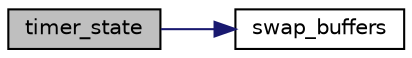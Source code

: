 digraph "timer_state"
{
 // LATEX_PDF_SIZE
  edge [fontname="Helvetica",fontsize="10",labelfontname="Helvetica",labelfontsize="10"];
  node [fontname="Helvetica",fontsize="10",shape=record];
  rankdir="LR";
  Node1 [label="timer_state",height=0.2,width=0.4,color="black", fillcolor="grey75", style="filled", fontcolor="black",tooltip="Handles timer events and updates the game state accordingly."];
  Node1 -> Node2 [color="midnightblue",fontsize="10",style="solid"];
  Node2 [label="swap_buffers",height=0.2,width=0.4,color="black", fillcolor="white", style="filled",URL="$graphic_8c.html#a0d157d997329169f936545f9985e334b",tooltip=" "];
}
